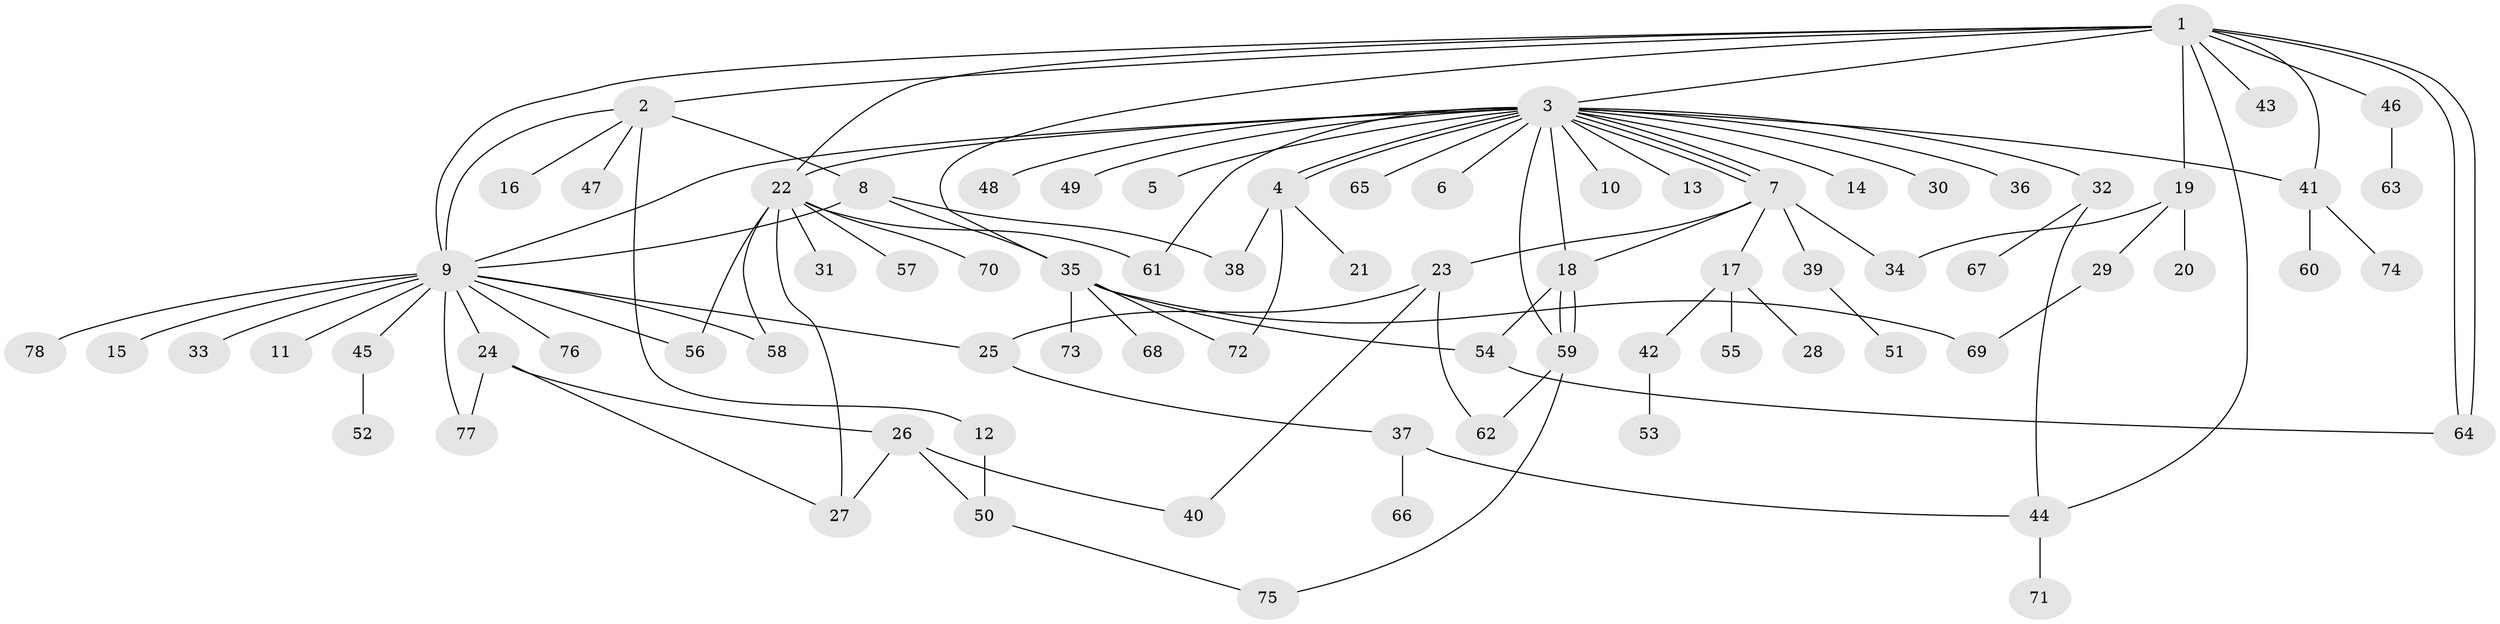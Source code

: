 // coarse degree distribution, {10: 0.017857142857142856, 5: 0.03571428571428571, 19: 0.017857142857142856, 6: 0.07142857142857142, 1: 0.48214285714285715, 14: 0.017857142857142856, 3: 0.10714285714285714, 4: 0.05357142857142857, 8: 0.017857142857142856, 2: 0.17857142857142858}
// Generated by graph-tools (version 1.1) at 2025/50/03/04/25 22:50:30]
// undirected, 78 vertices, 109 edges
graph export_dot {
  node [color=gray90,style=filled];
  1;
  2;
  3;
  4;
  5;
  6;
  7;
  8;
  9;
  10;
  11;
  12;
  13;
  14;
  15;
  16;
  17;
  18;
  19;
  20;
  21;
  22;
  23;
  24;
  25;
  26;
  27;
  28;
  29;
  30;
  31;
  32;
  33;
  34;
  35;
  36;
  37;
  38;
  39;
  40;
  41;
  42;
  43;
  44;
  45;
  46;
  47;
  48;
  49;
  50;
  51;
  52;
  53;
  54;
  55;
  56;
  57;
  58;
  59;
  60;
  61;
  62;
  63;
  64;
  65;
  66;
  67;
  68;
  69;
  70;
  71;
  72;
  73;
  74;
  75;
  76;
  77;
  78;
  1 -- 2;
  1 -- 3;
  1 -- 9;
  1 -- 19;
  1 -- 22;
  1 -- 35;
  1 -- 41;
  1 -- 43;
  1 -- 44;
  1 -- 46;
  1 -- 64;
  1 -- 64;
  2 -- 8;
  2 -- 9;
  2 -- 12;
  2 -- 16;
  2 -- 47;
  3 -- 4;
  3 -- 4;
  3 -- 5;
  3 -- 6;
  3 -- 7;
  3 -- 7;
  3 -- 7;
  3 -- 9;
  3 -- 10;
  3 -- 13;
  3 -- 14;
  3 -- 18;
  3 -- 22;
  3 -- 30;
  3 -- 32;
  3 -- 36;
  3 -- 41;
  3 -- 48;
  3 -- 49;
  3 -- 59;
  3 -- 61;
  3 -- 65;
  4 -- 21;
  4 -- 38;
  4 -- 72;
  7 -- 17;
  7 -- 18;
  7 -- 23;
  7 -- 34;
  7 -- 39;
  8 -- 9;
  8 -- 35;
  8 -- 38;
  9 -- 11;
  9 -- 15;
  9 -- 24;
  9 -- 25;
  9 -- 33;
  9 -- 45;
  9 -- 56;
  9 -- 58;
  9 -- 76;
  9 -- 77;
  9 -- 78;
  12 -- 50;
  17 -- 28;
  17 -- 42;
  17 -- 55;
  18 -- 54;
  18 -- 59;
  18 -- 59;
  19 -- 20;
  19 -- 29;
  19 -- 34;
  22 -- 27;
  22 -- 31;
  22 -- 56;
  22 -- 57;
  22 -- 58;
  22 -- 61;
  22 -- 70;
  23 -- 25;
  23 -- 40;
  23 -- 62;
  24 -- 26;
  24 -- 27;
  24 -- 77;
  25 -- 37;
  26 -- 27;
  26 -- 40;
  26 -- 50;
  29 -- 69;
  32 -- 44;
  32 -- 67;
  35 -- 54;
  35 -- 68;
  35 -- 69;
  35 -- 72;
  35 -- 73;
  37 -- 44;
  37 -- 66;
  39 -- 51;
  41 -- 60;
  41 -- 74;
  42 -- 53;
  44 -- 71;
  45 -- 52;
  46 -- 63;
  50 -- 75;
  54 -- 64;
  59 -- 62;
  59 -- 75;
}
